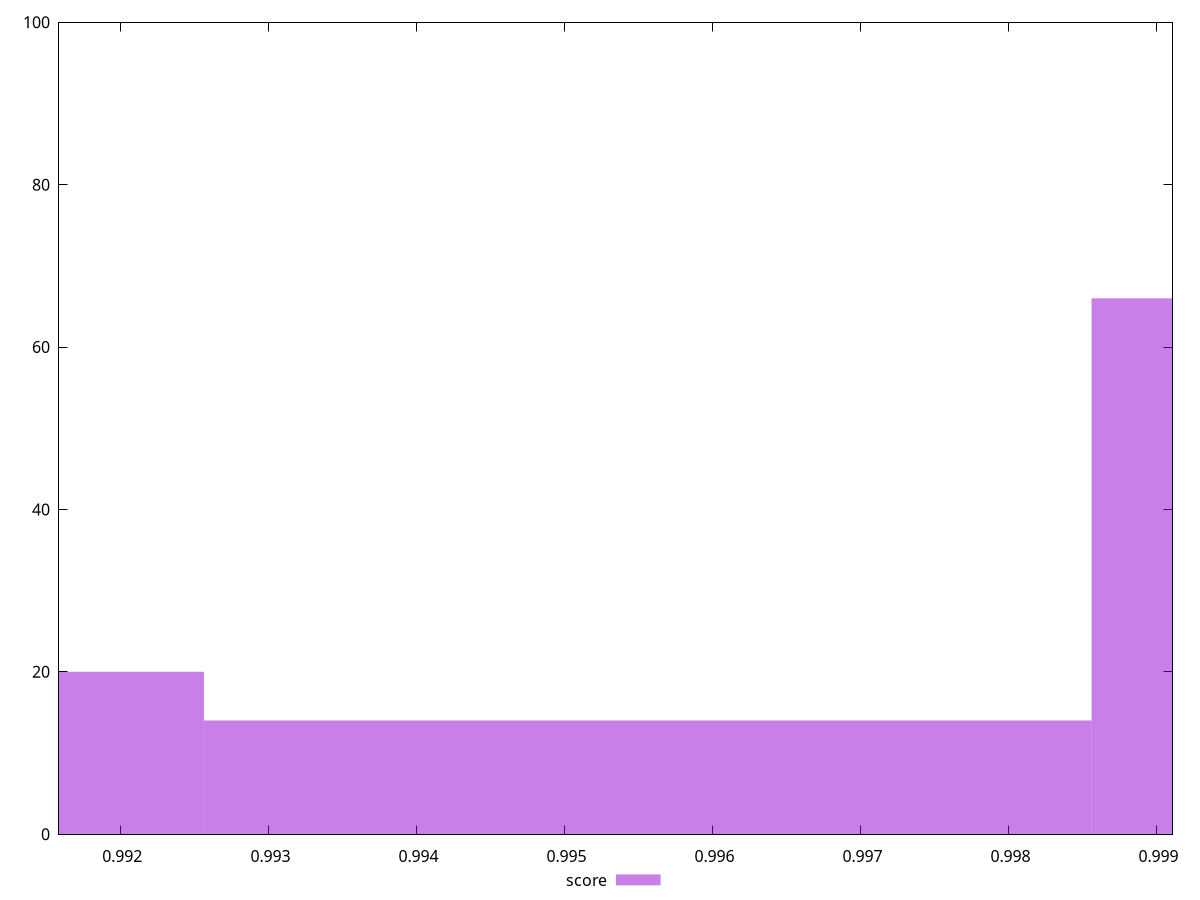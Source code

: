 reset

$score <<EOF
1.0015601757318742 66
0.9955628094101264 14
0.9895654430883787 20
EOF

set key outside below
set boxwidth 0.00599736632174775
set xrange [0.9915853859990458:0.9991080935823182]
set yrange [0:100]
set style fill transparent solid 0.5 noborder
set terminal svg size 640, 490 enhanced background rgb 'white'
set output "report_00007_2020-12-11T15:55:29.892Z/first-cpu-idle/samples/pages+cached+noexternal+nofonts/score/histogram.svg"

plot $score title "score" with boxes

reset
